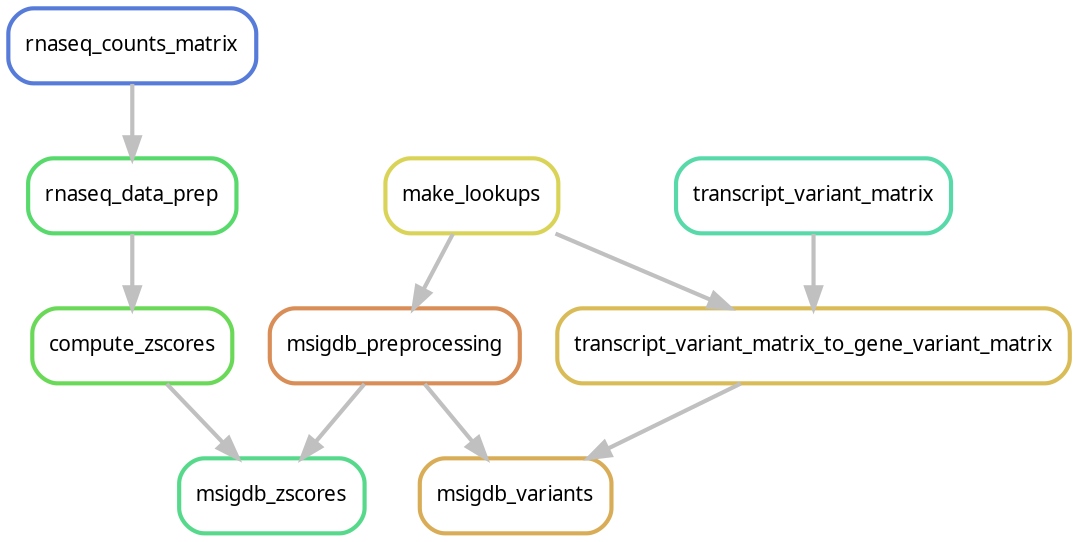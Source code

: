 digraph snakemake_dag {
    graph[bgcolor=white, margin=0];
    node[shape=box, style=rounded, fontname=sans,                 fontsize=10, penwidth=2];
    edge[penwidth=2, color=grey];
	0[label = "transcript_variant_matrix", color = "0.44 0.6 0.85", style="rounded"];
	1[label = "rnaseq_data_prep", color = "0.36 0.6 0.85", style="rounded"];
	2[label = "msigdb_zscores", color = "0.40 0.6 0.85", style="rounded"];
	3[label = "msigdb_variants", color = "0.11 0.6 0.85", style="rounded"];
	4[label = "transcript_variant_matrix_to_gene_variant_matrix", color = "0.13 0.6 0.85", style="rounded"];
	5[label = "rnaseq_counts_matrix", color = "0.62 0.6 0.85", style="rounded"];
	6[label = "compute_zscores", color = "0.31 0.6 0.85", style="rounded"];
	7[label = "msigdb_preprocessing", color = "0.07 0.6 0.85", style="rounded"];
	8[label = "make_lookups", color = "0.16 0.6 0.85", style="rounded"];
	5 -> 1
	6 -> 2
	7 -> 2
	4 -> 3
	7 -> 3
	8 -> 4
	0 -> 4
	1 -> 6
	8 -> 7
}            
